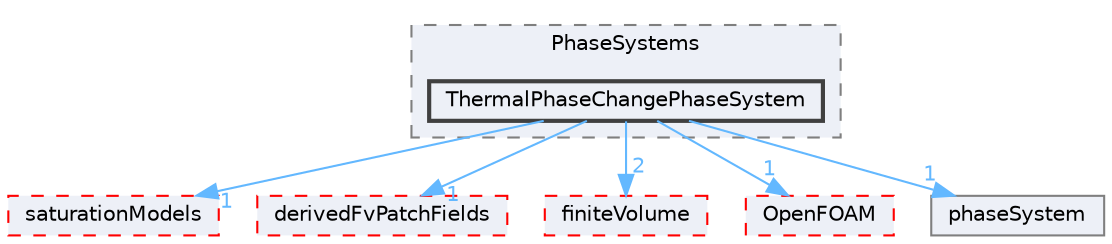 digraph "src/phaseSystemModels/reactingEuler/multiphaseSystem/PhaseSystems/ThermalPhaseChangePhaseSystem"
{
 // LATEX_PDF_SIZE
  bgcolor="transparent";
  edge [fontname=Helvetica,fontsize=10,labelfontname=Helvetica,labelfontsize=10];
  node [fontname=Helvetica,fontsize=10,shape=box,height=0.2,width=0.4];
  compound=true
  subgraph clusterdir_781c720f7306a7408b32d743fdc101ef {
    graph [ bgcolor="#edf0f7", pencolor="grey50", label="PhaseSystems", fontname=Helvetica,fontsize=10 style="filled,dashed", URL="dir_781c720f7306a7408b32d743fdc101ef.html",tooltip=""]
  dir_fdfb1a4fb776b092b7788054f5f615d2 [label="ThermalPhaseChangePhaseSystem", fillcolor="#edf0f7", color="grey25", style="filled,bold", URL="dir_fdfb1a4fb776b092b7788054f5f615d2.html",tooltip=""];
  }
  dir_0a821bd01650f974c2b9a25b952bd325 [label="saturationModels", fillcolor="#edf0f7", color="red", style="filled,dashed", URL="dir_0a821bd01650f974c2b9a25b952bd325.html",tooltip=""];
  dir_7ea7ebc28dfda8fecb83ce8abc03c082 [label="derivedFvPatchFields", fillcolor="#edf0f7", color="red", style="filled,dashed", URL="dir_7ea7ebc28dfda8fecb83ce8abc03c082.html",tooltip=""];
  dir_9bd15774b555cf7259a6fa18f99fe99b [label="finiteVolume", fillcolor="#edf0f7", color="red", style="filled,dashed", URL="dir_9bd15774b555cf7259a6fa18f99fe99b.html",tooltip=""];
  dir_c5473ff19b20e6ec4dfe5c310b3778a8 [label="OpenFOAM", fillcolor="#edf0f7", color="red", style="filled,dashed", URL="dir_c5473ff19b20e6ec4dfe5c310b3778a8.html",tooltip=""];
  dir_dfe19b54a98af0254be9d6c989217747 [label="phaseSystem", fillcolor="#edf0f7", color="grey50", style="filled", URL="dir_dfe19b54a98af0254be9d6c989217747.html",tooltip=""];
  dir_fdfb1a4fb776b092b7788054f5f615d2->dir_0a821bd01650f974c2b9a25b952bd325 [headlabel="1", labeldistance=1.5 headhref="dir_003998_003412.html" href="dir_003998_003412.html" color="steelblue1" fontcolor="steelblue1"];
  dir_fdfb1a4fb776b092b7788054f5f615d2->dir_7ea7ebc28dfda8fecb83ce8abc03c082 [headlabel="1", labeldistance=1.5 headhref="dir_003998_000882.html" href="dir_003998_000882.html" color="steelblue1" fontcolor="steelblue1"];
  dir_fdfb1a4fb776b092b7788054f5f615d2->dir_9bd15774b555cf7259a6fa18f99fe99b [headlabel="2", labeldistance=1.5 headhref="dir_003998_001387.html" href="dir_003998_001387.html" color="steelblue1" fontcolor="steelblue1"];
  dir_fdfb1a4fb776b092b7788054f5f615d2->dir_c5473ff19b20e6ec4dfe5c310b3778a8 [headlabel="1", labeldistance=1.5 headhref="dir_003998_002695.html" href="dir_003998_002695.html" color="steelblue1" fontcolor="steelblue1"];
  dir_fdfb1a4fb776b092b7788054f5f615d2->dir_dfe19b54a98af0254be9d6c989217747 [headlabel="1", labeldistance=1.5 headhref="dir_003998_002906.html" href="dir_003998_002906.html" color="steelblue1" fontcolor="steelblue1"];
}
